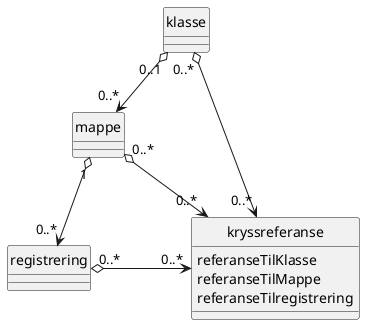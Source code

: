 @startuml
scale max 4096 width
skinparam nodesep 100
hide circle

class klasse
class mappe
class registrering
class kryssreferanse {
  referanseTilKlasse
  referanseTilMappe
  referanseTilregistrering
}

klasse "0..1" o--> "0..*" mappe
mappe "1" o--> "0..*" registrering
klasse "0..*" o-> "0..*" kryssreferanse
mappe "0..*" o-> "0..*" kryssreferanse
registrering "0..*" o-> "0..*" kryssreferanse
@enduml
